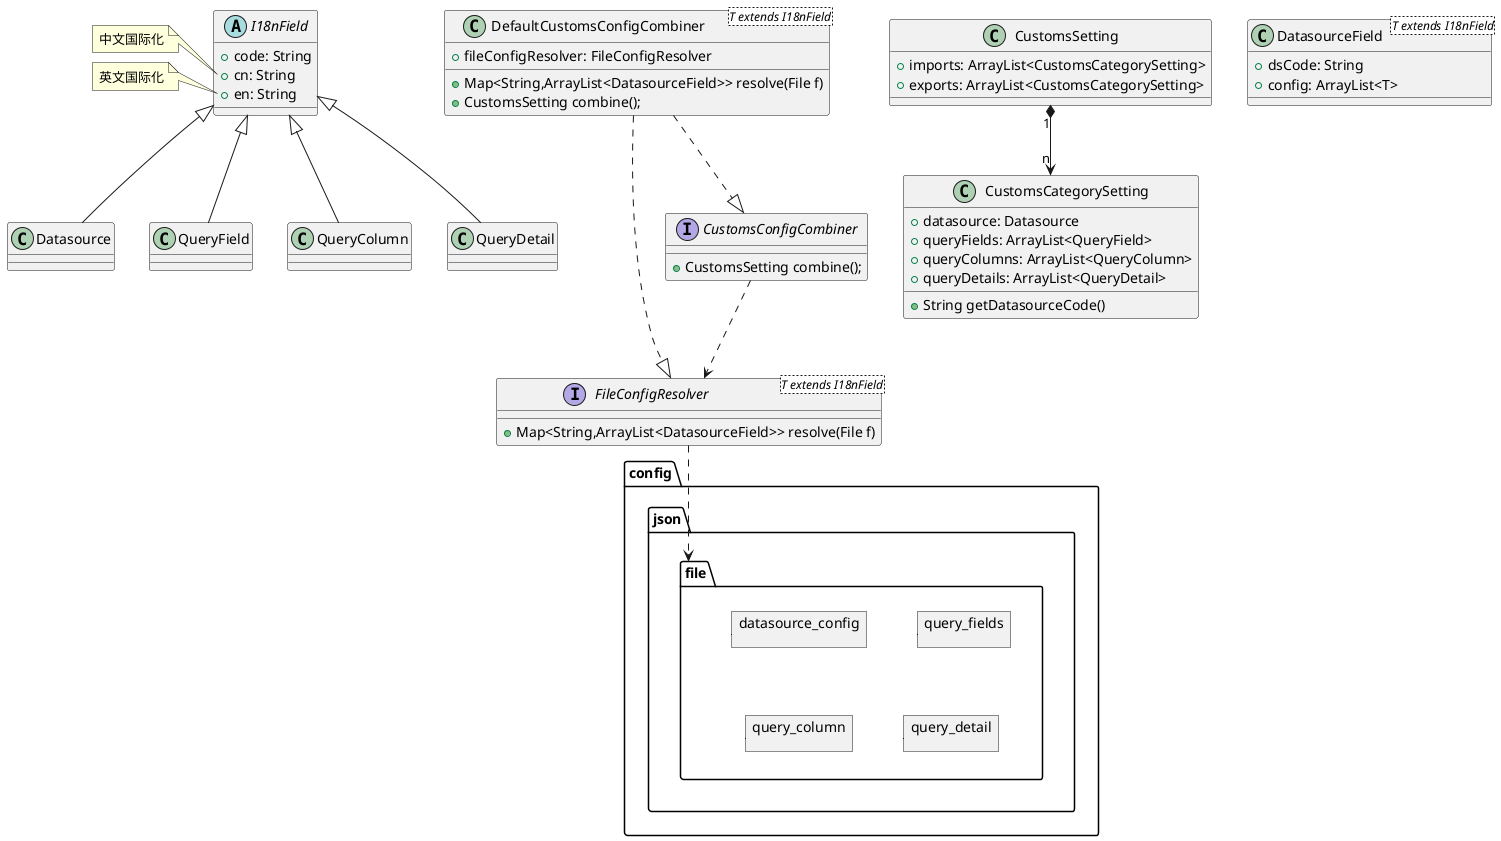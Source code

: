 @startuml
interface FileConfigResolver<T extends I18nField>{
    + Map<String,ArrayList<DatasourceField>> resolve(File f)
}
interface CustomsConfigCombiner{
    + CustomsSetting combine();
}

abstract class I18nField{
    + code: String
    + cn: String
    + en: String
}
note left of I18nField::cn
    中文国际化
end note    
note left of I18nField::en
    英文国际化
end note

class CustomsCategorySetting{
    + datasource: Datasource
    + queryFields: ArrayList<QueryField>
    + queryColumns: ArrayList<QueryColumn>
    + queryDetails: ArrayList<QueryDetail>

    + String getDatasourceCode()
}
class CustomsSetting{
    + imports: ArrayList<CustomsCategorySetting>
    + exports: ArrayList<CustomsCategorySetting>
}
class DatasourceField<T extends I18nField>{
    + dsCode: String
    + config: ArrayList<T>
}
class DefaultCustomsConfigCombiner<T extends I18nField>{
    + fileConfigResolver: FileConfigResolver 

    + Map<String,ArrayList<DatasourceField>> resolve(File f)
    + CustomsSetting combine();
}


package config.json.file {
    json datasource_config{
    }
    json query_fields{
    }
    json query_column{
    }
    json query_detail{
    }
}
I18nField <|-- Datasource
I18nField <|-- QueryField
I18nField <|-- QueryColumn
I18nField <|-- QueryDetail
FileConfigResolver ..> config.json.file 
DefaultCustomsConfigCombiner ..|> FileConfigResolver
DefaultCustomsConfigCombiner ..|> CustomsConfigCombiner
CustomsConfigCombiner ..> FileConfigResolver
CustomsSetting "1" *--> "n"  CustomsCategorySetting

@enduml